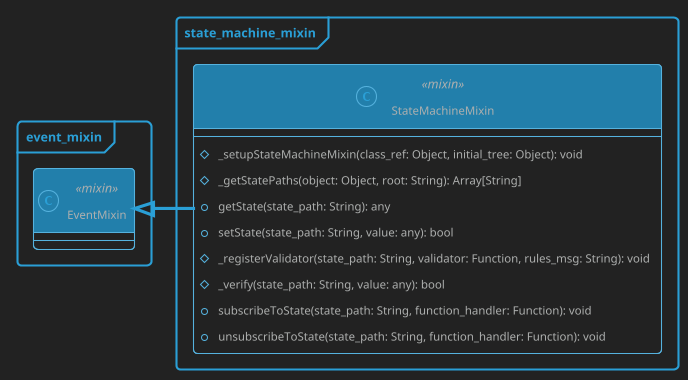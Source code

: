 @startuml index

'Wav2Bar - Free software for creating audio visualization (motion design) videos
'Copyright (C) 2022  Picorims <picorims.contact@gmail.com>

'This program is free software: you can redistribute it and/or modify
'it under the terms of the GNU General Public License as published by
'the Free Software Foundation, either version 3 of the License, or
'any later version.

'This program is distributed in the hope that it will be useful,
'but WITHOUT ANY WARRANTY; without even the implied warranty of
'MERCHANTABILITY or FITNESS FOR A PARTICULAR PURPOSE.  See the
'GNU General Public License for more details.

'You should have received a copy of the GNU General Public License
'along with this program.  If not, see <https://www.gnu.org/licenses/>.

!theme cyborg-outline
skinparam BackgroundColor #222222
' skinparam groupInheritance 2
skinparam PackageStyle frame

package "event_mixin" {
    class EventMixin <<mixin>> {}
}

package "state_machine_mixin" {
    class StateMachineMixin <<mixin>> {
        # _setupStateMachineMixin(class_ref: Object, initial_tree: Object): void
        # _getStatePaths(object: Object, root: String): Array[String]
        + getState(state_path: String): any
        + setState(state_path: String, value: any): bool
        # _registerValidator(state_path: String, validator: Function, rules_msg: String): void
        # _verify(state_path: String, value: any): bool
        + subscribeToState(state_path: String, function_handler: Function): void
        + unsubscribeToState(state_path: String, function_handler: Function): void
    }
    StateMachineMixin -left-|> EventMixin
}
